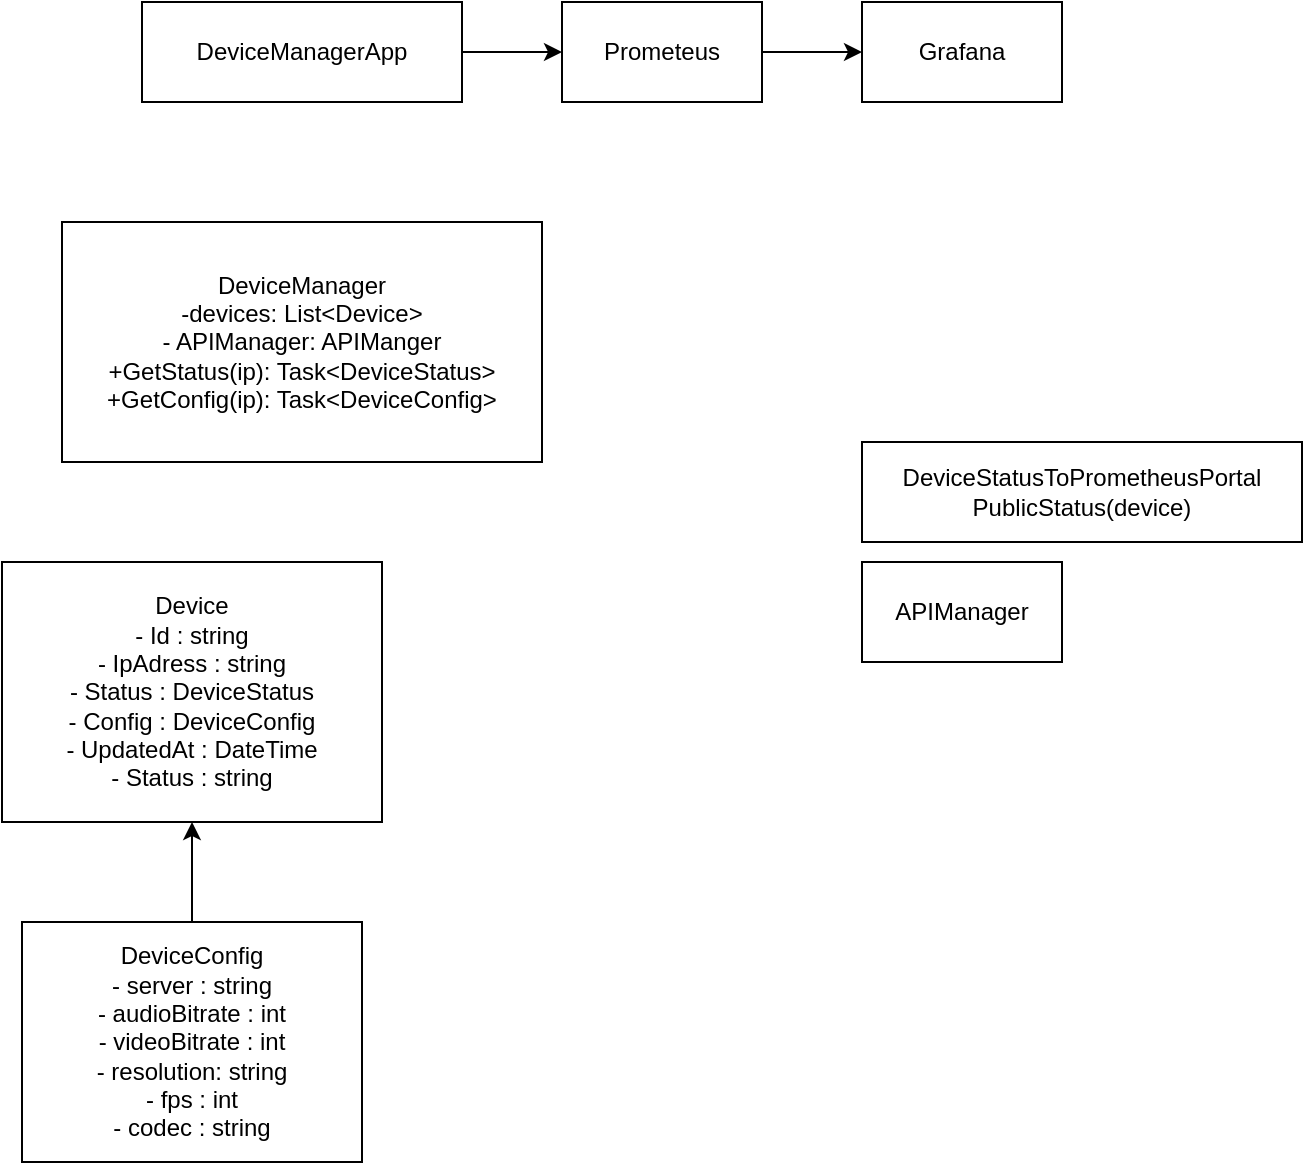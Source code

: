 <mxfile version="27.0.9">
  <diagram name="Page-1" id="F6jj0jgsfgIEh8Rf4QOr">
    <mxGraphModel dx="1281" dy="1803" grid="1" gridSize="10" guides="1" tooltips="1" connect="1" arrows="1" fold="1" page="1" pageScale="1" pageWidth="827" pageHeight="1169" math="0" shadow="0">
      <root>
        <mxCell id="0" />
        <mxCell id="1" parent="0" />
        <mxCell id="OWnZFTI2fPpyt90wz5rs-1" value="Grafana" style="html=1;dashed=0;whiteSpace=wrap;" parent="1" vertex="1">
          <mxGeometry x="520" y="-120" width="100" height="50" as="geometry" />
        </mxCell>
        <mxCell id="OWnZFTI2fPpyt90wz5rs-5" value="" style="edgeStyle=orthogonalEdgeStyle;rounded=0;orthogonalLoop=1;jettySize=auto;html=1;" parent="1" source="OWnZFTI2fPpyt90wz5rs-2" target="OWnZFTI2fPpyt90wz5rs-1" edge="1">
          <mxGeometry relative="1" as="geometry" />
        </mxCell>
        <mxCell id="OWnZFTI2fPpyt90wz5rs-2" value="Prometeus" style="html=1;dashed=0;whiteSpace=wrap;" parent="1" vertex="1">
          <mxGeometry x="370" y="-120" width="100" height="50" as="geometry" />
        </mxCell>
        <mxCell id="OWnZFTI2fPpyt90wz5rs-4" value="" style="edgeStyle=orthogonalEdgeStyle;rounded=0;orthogonalLoop=1;jettySize=auto;html=1;" parent="1" source="OWnZFTI2fPpyt90wz5rs-3" target="OWnZFTI2fPpyt90wz5rs-2" edge="1">
          <mxGeometry relative="1" as="geometry" />
        </mxCell>
        <mxCell id="OWnZFTI2fPpyt90wz5rs-3" value="DeviceManagerApp" style="html=1;dashed=0;whiteSpace=wrap;" parent="1" vertex="1">
          <mxGeometry x="160" y="-120" width="160" height="50" as="geometry" />
        </mxCell>
        <mxCell id="OWnZFTI2fPpyt90wz5rs-6" value="Device&lt;br&gt;- Id : string&lt;br&gt;- IpAdress : string&lt;br&gt;- Status : DeviceStatus&lt;br&gt;- Config : DeviceConfig&lt;div&gt;- UpdatedAt : DateTime&lt;/div&gt;&lt;div&gt;- Status : string&lt;/div&gt;" style="html=1;dashed=0;whiteSpace=wrap;" parent="1" vertex="1">
          <mxGeometry x="90" y="160" width="190" height="130" as="geometry" />
        </mxCell>
        <mxCell id="OWnZFTI2fPpyt90wz5rs-7" value="APIManager" style="html=1;dashed=0;whiteSpace=wrap;" parent="1" vertex="1">
          <mxGeometry x="520" y="160" width="100" height="50" as="geometry" />
        </mxCell>
        <mxCell id="OWnZFTI2fPpyt90wz5rs-12" style="edgeStyle=orthogonalEdgeStyle;rounded=0;orthogonalLoop=1;jettySize=auto;html=1;" parent="1" source="OWnZFTI2fPpyt90wz5rs-11" target="OWnZFTI2fPpyt90wz5rs-6" edge="1">
          <mxGeometry relative="1" as="geometry" />
        </mxCell>
        <mxCell id="OWnZFTI2fPpyt90wz5rs-11" value="DeviceConfig&lt;br&gt;- server : string&lt;br&gt;- audioBitrate : int&lt;br&gt;- videoBitrate : int&lt;br&gt;- resolution: string&lt;br&gt;- fps : int&lt;br&gt;- codec : string" style="html=1;dashed=0;whiteSpace=wrap;" parent="1" vertex="1">
          <mxGeometry x="100" y="340" width="170" height="120" as="geometry" />
        </mxCell>
        <mxCell id="OWnZFTI2fPpyt90wz5rs-13" value="DeviceManager&lt;br&gt;-devices: List&amp;lt;Device&amp;gt;&lt;br&gt;- APIManager: APIManger&lt;br&gt;+GetStatus(ip): Task&amp;lt;DeviceStatus&amp;gt;&lt;br&gt;+GetConfig(ip): Task&amp;lt;DeviceConfig&amp;gt;" style="html=1;dashed=0;whiteSpace=wrap;" parent="1" vertex="1">
          <mxGeometry x="120" y="-10" width="240" height="120" as="geometry" />
        </mxCell>
        <mxCell id="OWnZFTI2fPpyt90wz5rs-15" value="DeviceStatusToPrometheusPortal&lt;br&gt;PublicStatus(device)" style="html=1;dashed=0;whiteSpace=wrap;" parent="1" vertex="1">
          <mxGeometry x="520" y="100" width="220" height="50" as="geometry" />
        </mxCell>
      </root>
    </mxGraphModel>
  </diagram>
</mxfile>
